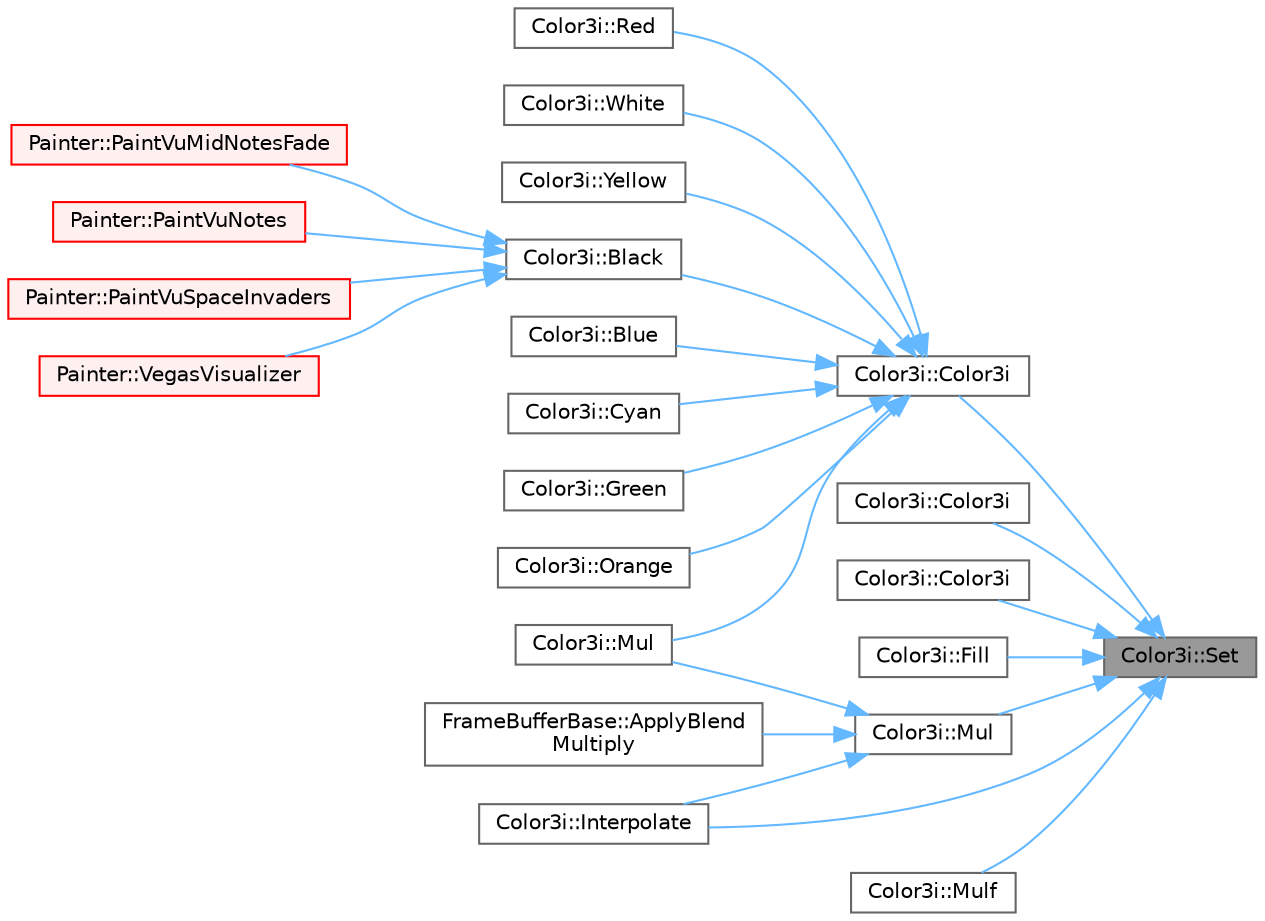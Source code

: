 digraph "Color3i::Set"
{
 // LATEX_PDF_SIZE
  bgcolor="transparent";
  edge [fontname=Helvetica,fontsize=10,labelfontname=Helvetica,labelfontsize=10];
  node [fontname=Helvetica,fontsize=10,shape=box,height=0.2,width=0.4];
  rankdir="RL";
  Node1 [id="Node000001",label="Color3i::Set",height=0.2,width=0.4,color="gray40", fillcolor="grey60", style="filled", fontcolor="black",tooltip=" "];
  Node1 -> Node2 [id="edge1_Node000001_Node000002",dir="back",color="steelblue1",style="solid",tooltip=" "];
  Node2 [id="Node000002",label="Color3i::Color3i",height=0.2,width=0.4,color="grey40", fillcolor="white", style="filled",URL="$de/d12/struct_color3i.html#a61889348324aefa14c28164d41e98e2a",tooltip=" "];
  Node2 -> Node3 [id="edge2_Node000002_Node000003",dir="back",color="steelblue1",style="solid",tooltip=" "];
  Node3 [id="Node000003",label="Color3i::Black",height=0.2,width=0.4,color="grey40", fillcolor="white", style="filled",URL="$de/d12/struct_color3i.html#af5a85a3006c2ec7d3f4c4132b120e7b9",tooltip=" "];
  Node3 -> Node4 [id="edge3_Node000003_Node000004",dir="back",color="steelblue1",style="solid",tooltip=" "];
  Node4 [id="Node000004",label="Painter::PaintVuMidNotesFade",height=0.2,width=0.4,color="red", fillcolor="#FFF0F0", style="filled",URL="$dd/d45/struct_painter.html#aac192da55e15dd79b498933180c06725",tooltip=" "];
  Node3 -> Node6 [id="edge4_Node000003_Node000006",dir="back",color="steelblue1",style="solid",tooltip=" "];
  Node6 [id="Node000006",label="Painter::PaintVuNotes",height=0.2,width=0.4,color="red", fillcolor="#FFF0F0", style="filled",URL="$dd/d45/struct_painter.html#a3b521f31ff7f7249ce1c88ca56f5ad80",tooltip=" "];
  Node3 -> Node7 [id="edge5_Node000003_Node000007",dir="back",color="steelblue1",style="solid",tooltip=" "];
  Node7 [id="Node000007",label="Painter::PaintVuSpaceInvaders",height=0.2,width=0.4,color="red", fillcolor="#FFF0F0", style="filled",URL="$dd/d45/struct_painter.html#a405cd2b8e31b1ad6e8d6abe9ba03c074",tooltip=" "];
  Node3 -> Node8 [id="edge6_Node000003_Node000008",dir="back",color="steelblue1",style="solid",tooltip=" "];
  Node8 [id="Node000008",label="Painter::VegasVisualizer",height=0.2,width=0.4,color="red", fillcolor="#FFF0F0", style="filled",URL="$dd/d45/struct_painter.html#ab6318a63a778550cd78f3eae183cb8dc",tooltip=" "];
  Node2 -> Node9 [id="edge7_Node000002_Node000009",dir="back",color="steelblue1",style="solid",tooltip=" "];
  Node9 [id="Node000009",label="Color3i::Blue",height=0.2,width=0.4,color="grey40", fillcolor="white", style="filled",URL="$de/d12/struct_color3i.html#a27b90e86e7f7fb98494e26d23a664f0b",tooltip=" "];
  Node2 -> Node10 [id="edge8_Node000002_Node000010",dir="back",color="steelblue1",style="solid",tooltip=" "];
  Node10 [id="Node000010",label="Color3i::Cyan",height=0.2,width=0.4,color="grey40", fillcolor="white", style="filled",URL="$de/d12/struct_color3i.html#ab1260c618abacf133ec6fb9a3a1db339",tooltip=" "];
  Node2 -> Node11 [id="edge9_Node000002_Node000011",dir="back",color="steelblue1",style="solid",tooltip=" "];
  Node11 [id="Node000011",label="Color3i::Green",height=0.2,width=0.4,color="grey40", fillcolor="white", style="filled",URL="$de/d12/struct_color3i.html#a58fa41c3bf6bbf14ed023620ecff925c",tooltip=" "];
  Node2 -> Node12 [id="edge10_Node000002_Node000012",dir="back",color="steelblue1",style="solid",tooltip=" "];
  Node12 [id="Node000012",label="Color3i::Mul",height=0.2,width=0.4,color="grey40", fillcolor="white", style="filled",URL="$de/d12/struct_color3i.html#ace8773746358b0a1681b8ab2274d9b07",tooltip=" "];
  Node2 -> Node13 [id="edge11_Node000002_Node000013",dir="back",color="steelblue1",style="solid",tooltip=" "];
  Node13 [id="Node000013",label="Color3i::Orange",height=0.2,width=0.4,color="grey40", fillcolor="white", style="filled",URL="$de/d12/struct_color3i.html#ae57016137f2bdb07e54cac8a36267f84",tooltip=" "];
  Node2 -> Node14 [id="edge12_Node000002_Node000014",dir="back",color="steelblue1",style="solid",tooltip=" "];
  Node14 [id="Node000014",label="Color3i::Red",height=0.2,width=0.4,color="grey40", fillcolor="white", style="filled",URL="$de/d12/struct_color3i.html#a7c3c8de250985b4c6f6c50891bd5aaf2",tooltip=" "];
  Node2 -> Node15 [id="edge13_Node000002_Node000015",dir="back",color="steelblue1",style="solid",tooltip=" "];
  Node15 [id="Node000015",label="Color3i::White",height=0.2,width=0.4,color="grey40", fillcolor="white", style="filled",URL="$de/d12/struct_color3i.html#afb1dfa7f20038b97dff263091cbef278",tooltip=" "];
  Node2 -> Node16 [id="edge14_Node000002_Node000016",dir="back",color="steelblue1",style="solid",tooltip=" "];
  Node16 [id="Node000016",label="Color3i::Yellow",height=0.2,width=0.4,color="grey40", fillcolor="white", style="filled",URL="$de/d12/struct_color3i.html#a10db2c3732b34fbc867223d188be9d07",tooltip=" "];
  Node1 -> Node17 [id="edge15_Node000001_Node000017",dir="back",color="steelblue1",style="solid",tooltip=" "];
  Node17 [id="Node000017",label="Color3i::Color3i",height=0.2,width=0.4,color="grey40", fillcolor="white", style="filled",URL="$de/d12/struct_color3i.html#a5a3f18aac3ad35f3140ad1d62ce47be7",tooltip=" "];
  Node1 -> Node18 [id="edge16_Node000001_Node000018",dir="back",color="steelblue1",style="solid",tooltip=" "];
  Node18 [id="Node000018",label="Color3i::Color3i",height=0.2,width=0.4,color="grey40", fillcolor="white", style="filled",URL="$de/d12/struct_color3i.html#a49dcda1c5a2731858de82313748b85a2",tooltip=" "];
  Node1 -> Node19 [id="edge17_Node000001_Node000019",dir="back",color="steelblue1",style="solid",tooltip=" "];
  Node19 [id="Node000019",label="Color3i::Fill",height=0.2,width=0.4,color="grey40", fillcolor="white", style="filled",URL="$de/d12/struct_color3i.html#afcaea0f2c27e9f1c54112f10ff4ec360",tooltip=" "];
  Node1 -> Node20 [id="edge18_Node000001_Node000020",dir="back",color="steelblue1",style="solid",tooltip=" "];
  Node20 [id="Node000020",label="Color3i::Interpolate",height=0.2,width=0.4,color="grey40", fillcolor="white", style="filled",URL="$de/d12/struct_color3i.html#a6922d9706496f50eae0ff94281457e2f",tooltip=" "];
  Node1 -> Node21 [id="edge19_Node000001_Node000021",dir="back",color="steelblue1",style="solid",tooltip=" "];
  Node21 [id="Node000021",label="Color3i::Mul",height=0.2,width=0.4,color="grey40", fillcolor="white", style="filled",URL="$de/d12/struct_color3i.html#a64153c1deac24bb364c7a1d539dd1368",tooltip=" "];
  Node21 -> Node22 [id="edge20_Node000021_Node000022",dir="back",color="steelblue1",style="solid",tooltip=" "];
  Node22 [id="Node000022",label="FrameBufferBase::ApplyBlend\lMultiply",height=0.2,width=0.4,color="grey40", fillcolor="white", style="filled",URL="$dd/dc5/class_frame_buffer_base.html#a7a15156a0f9992f7b7a4ad266bbcef1a",tooltip=" "];
  Node21 -> Node20 [id="edge21_Node000021_Node000020",dir="back",color="steelblue1",style="solid",tooltip=" "];
  Node21 -> Node12 [id="edge22_Node000021_Node000012",dir="back",color="steelblue1",style="solid",tooltip=" "];
  Node1 -> Node23 [id="edge23_Node000001_Node000023",dir="back",color="steelblue1",style="solid",tooltip=" "];
  Node23 [id="Node000023",label="Color3i::Mulf",height=0.2,width=0.4,color="grey40", fillcolor="white", style="filled",URL="$de/d12/struct_color3i.html#a04acf7d63a029280c574586025b08d76",tooltip=" "];
}
